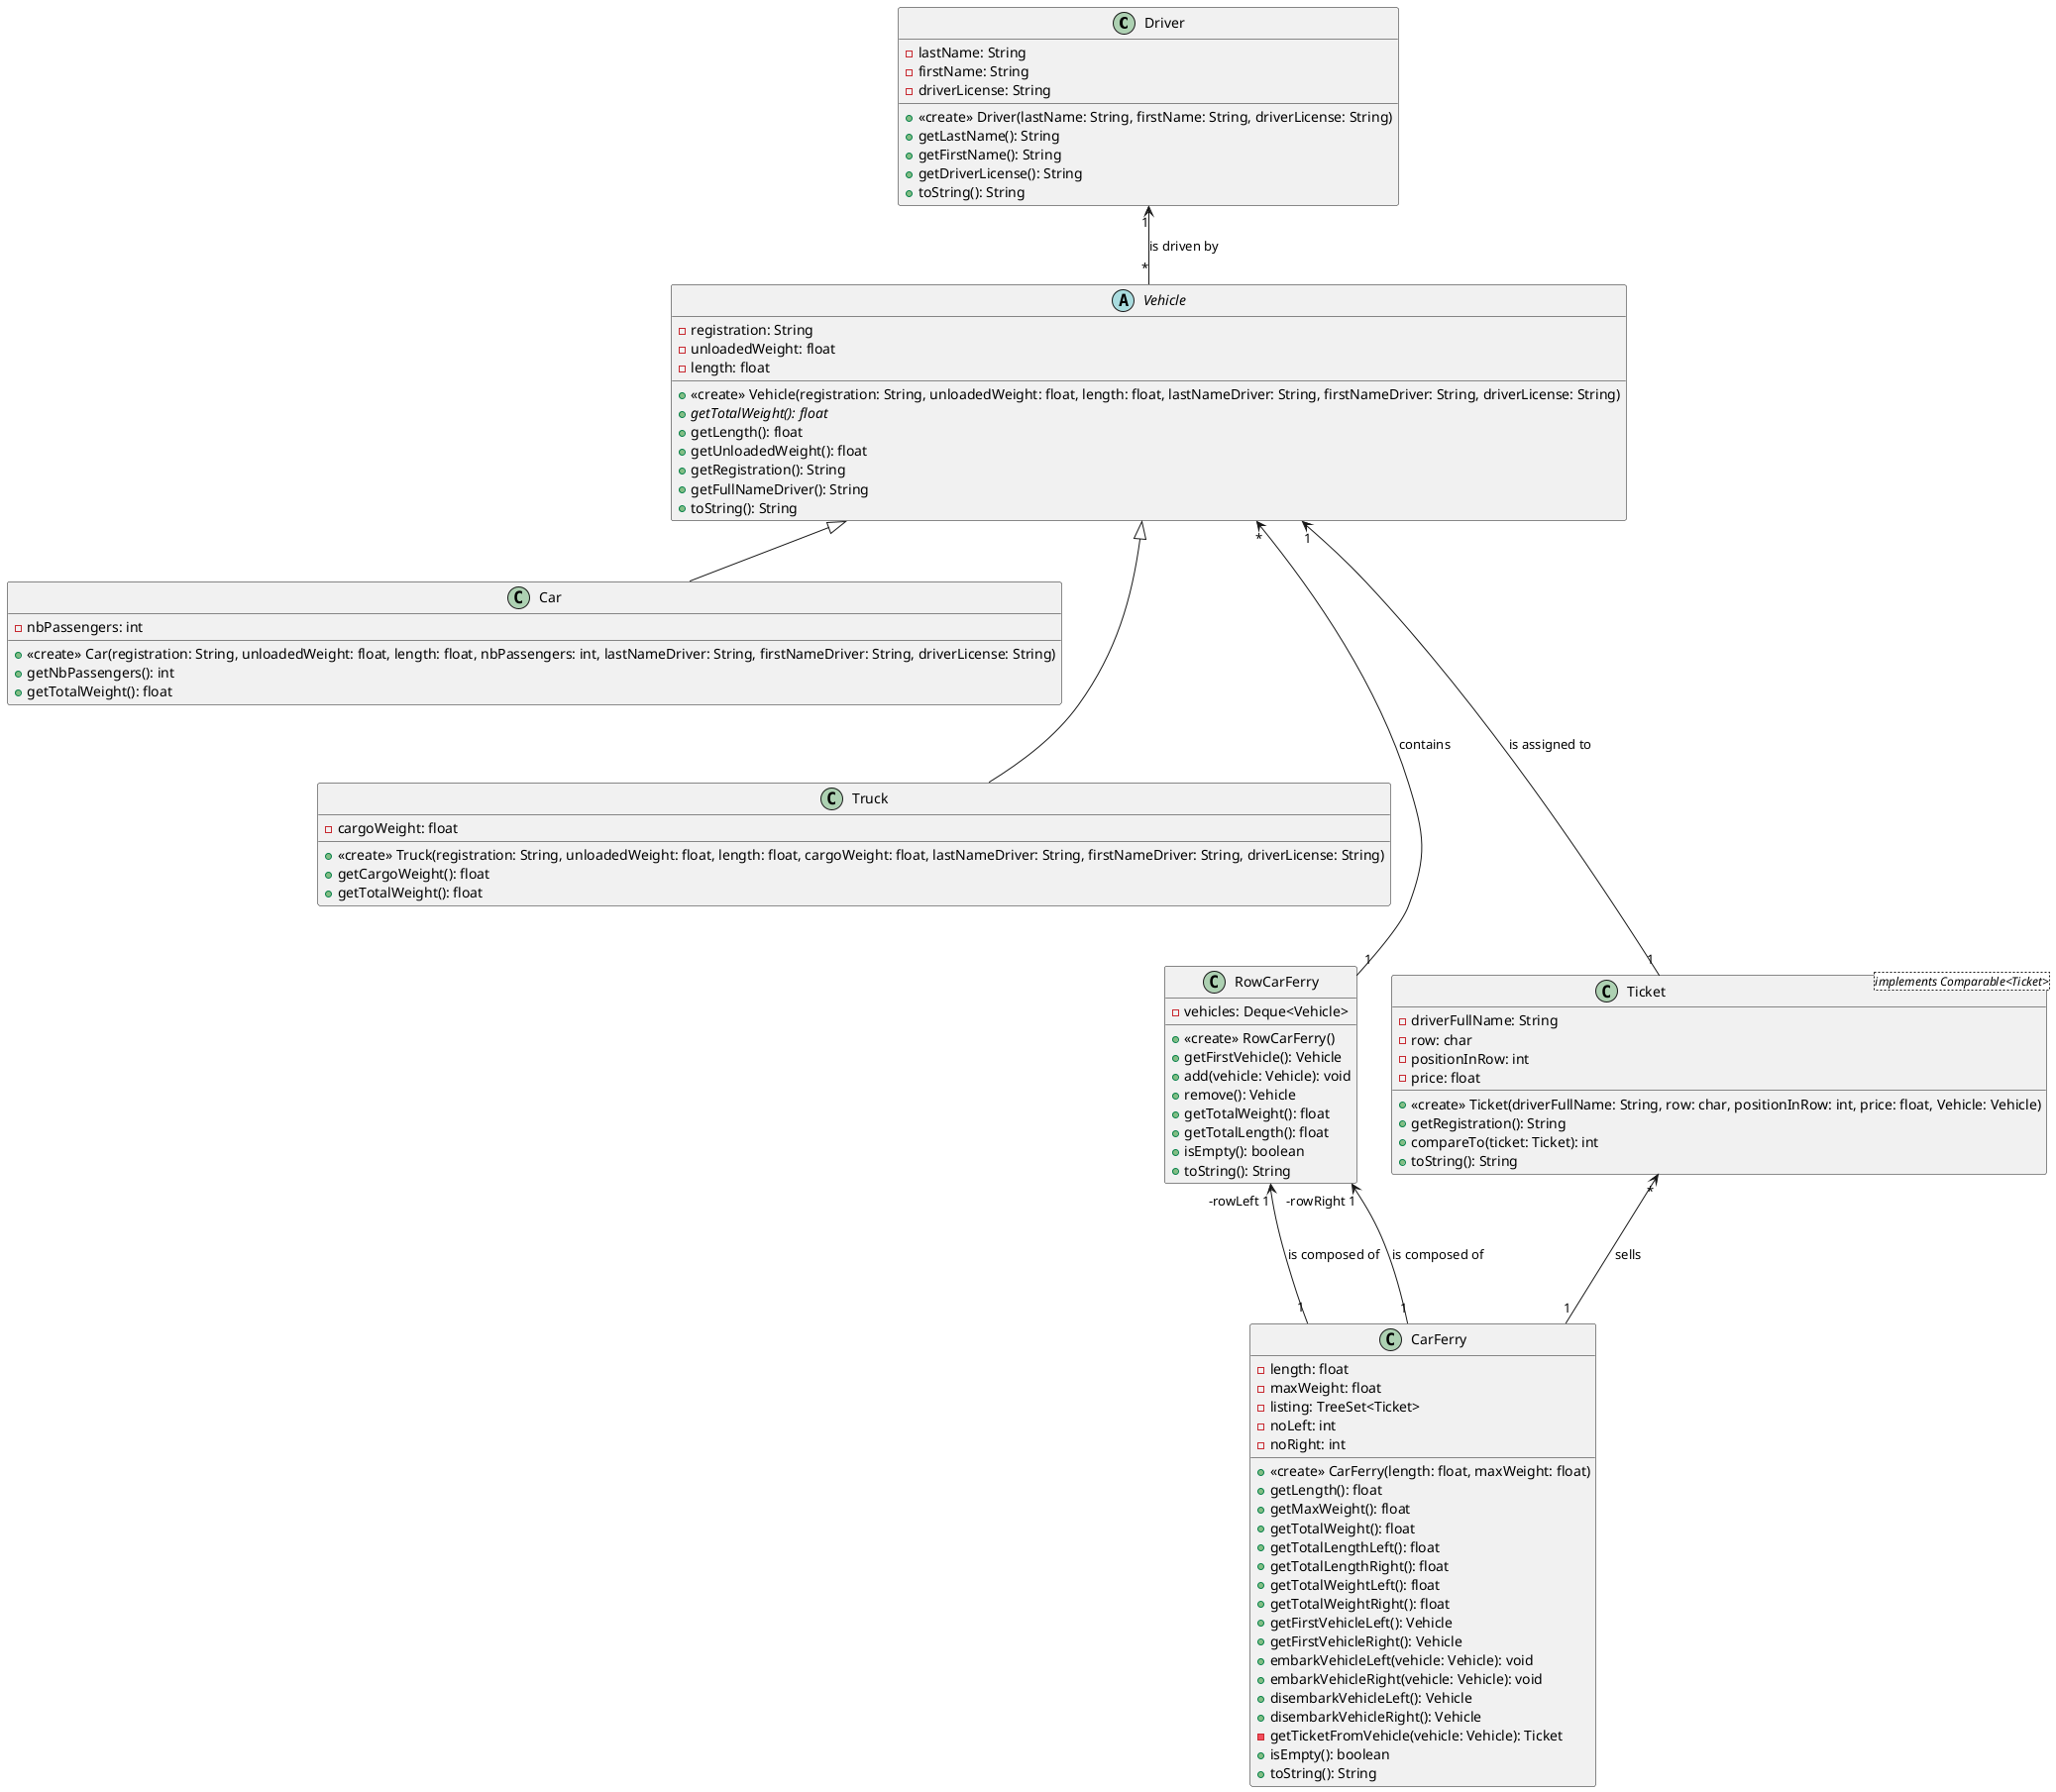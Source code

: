 @startuml
!theme _none_

class Driver {
    - lastName: String
    - firstName: String
    - driverLicense: String

    + <<create>> Driver(lastName: String, firstName: String, driverLicense: String)
    + getLastName(): String
    + getFirstName(): String
    + getDriverLicense(): String
    + toString(): String
}

abstract Vehicle {
    - registration: String
    - unloadedWeight: float
    - length: float

    + <<create>> Vehicle(registration: String, unloadedWeight: float, length: float, lastNameDriver: String, firstNameDriver: String, driverLicense: String)
    + {abstract} getTotalWeight(): float
    + getLength(): float
    + getUnloadedWeight(): float
    + getRegistration(): String
    + getFullNameDriver(): String
    + toString(): String
}

class Car {
    - nbPassengers: int

    + <<create>> Car(registration: String, unloadedWeight: float, length: float, nbPassengers: int, lastNameDriver: String, firstNameDriver: String, driverLicense: String)
    + getNbPassengers(): int
    + getTotalWeight(): float
}

class Truck {
    - cargoWeight: float

    + <<create>> Truck(registration: String, unloadedWeight: float, length: float, cargoWeight: float, lastNameDriver: String, firstNameDriver: String, driverLicense: String)
    + getCargoWeight(): float
    + getTotalWeight(): float
}

class CarFerry {
    - length: float
    - maxWeight: float
    - listing: TreeSet<Ticket>
    - noLeft: int
    - noRight: int

    + <<create>> CarFerry(length: float, maxWeight: float)
    + getLength(): float
    + getMaxWeight(): float
    + getTotalWeight(): float
    + getTotalLengthLeft(): float
    + getTotalLengthRight(): float
    + getTotalWeightLeft(): float
    + getTotalWeightRight(): float
    + getFirstVehicleLeft(): Vehicle
    + getFirstVehicleRight(): Vehicle
    + embarkVehicleLeft(vehicle: Vehicle): void
    + embarkVehicleRight(vehicle: Vehicle): void
    + disembarkVehicleLeft(): Vehicle
    + disembarkVehicleRight(): Vehicle
    - getTicketFromVehicle(vehicle: Vehicle): Ticket
    + isEmpty(): boolean
    + toString(): String
}

class RowCarFerry {
    - vehicles: Deque<Vehicle>

    + <<create>> RowCarFerry()
    + getFirstVehicle(): Vehicle
    + add(vehicle: Vehicle): void
    + remove(): Vehicle
    + getTotalWeight(): float
    + getTotalLength(): float
    + isEmpty(): boolean
    + toString(): String
}

class Ticket <implements Comparable<Ticket>> {
    - driverFullName: String
    - row: char
    - positionInRow: int
    - price: float

    + <<create>> Ticket(driverFullName: String, row: char, positionInRow: int, price: float, Vehicle: Vehicle)
    + getRegistration(): String
    + compareTo(ticket: Ticket): int
    + toString(): String
}

Driver "1" <-- "*" Vehicle: is driven by
Vehicle <|-- Car
Vehicle <|--- Truck
Vehicle "1" <---- "1" Ticket: is assigned to
Vehicle"*" <---- "1" RowCarFerry: contains
RowCarFerry "-rowLeft 1" <--- "1" CarFerry: is composed of
RowCarFerry "-rowRight 1" <--- "1" CarFerry: is composed of
Ticket "*" <--- "1" CarFerry: sells
@enduml